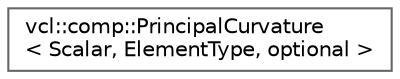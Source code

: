 digraph "Graphical Class Hierarchy"
{
 // LATEX_PDF_SIZE
  bgcolor="transparent";
  edge [fontname=Helvetica,fontsize=10,labelfontname=Helvetica,labelfontsize=10];
  node [fontname=Helvetica,fontsize=10,shape=box,height=0.2,width=0.4];
  rankdir="LR";
  Node0 [label="vcl::comp::PrincipalCurvature\l\< Scalar, ElementType, optional \>",height=0.2,width=0.4,color="grey40", fillcolor="white", style="filled",URL="$classvcl_1_1comp_1_1PrincipalCurvature.html",tooltip=" "];
}
